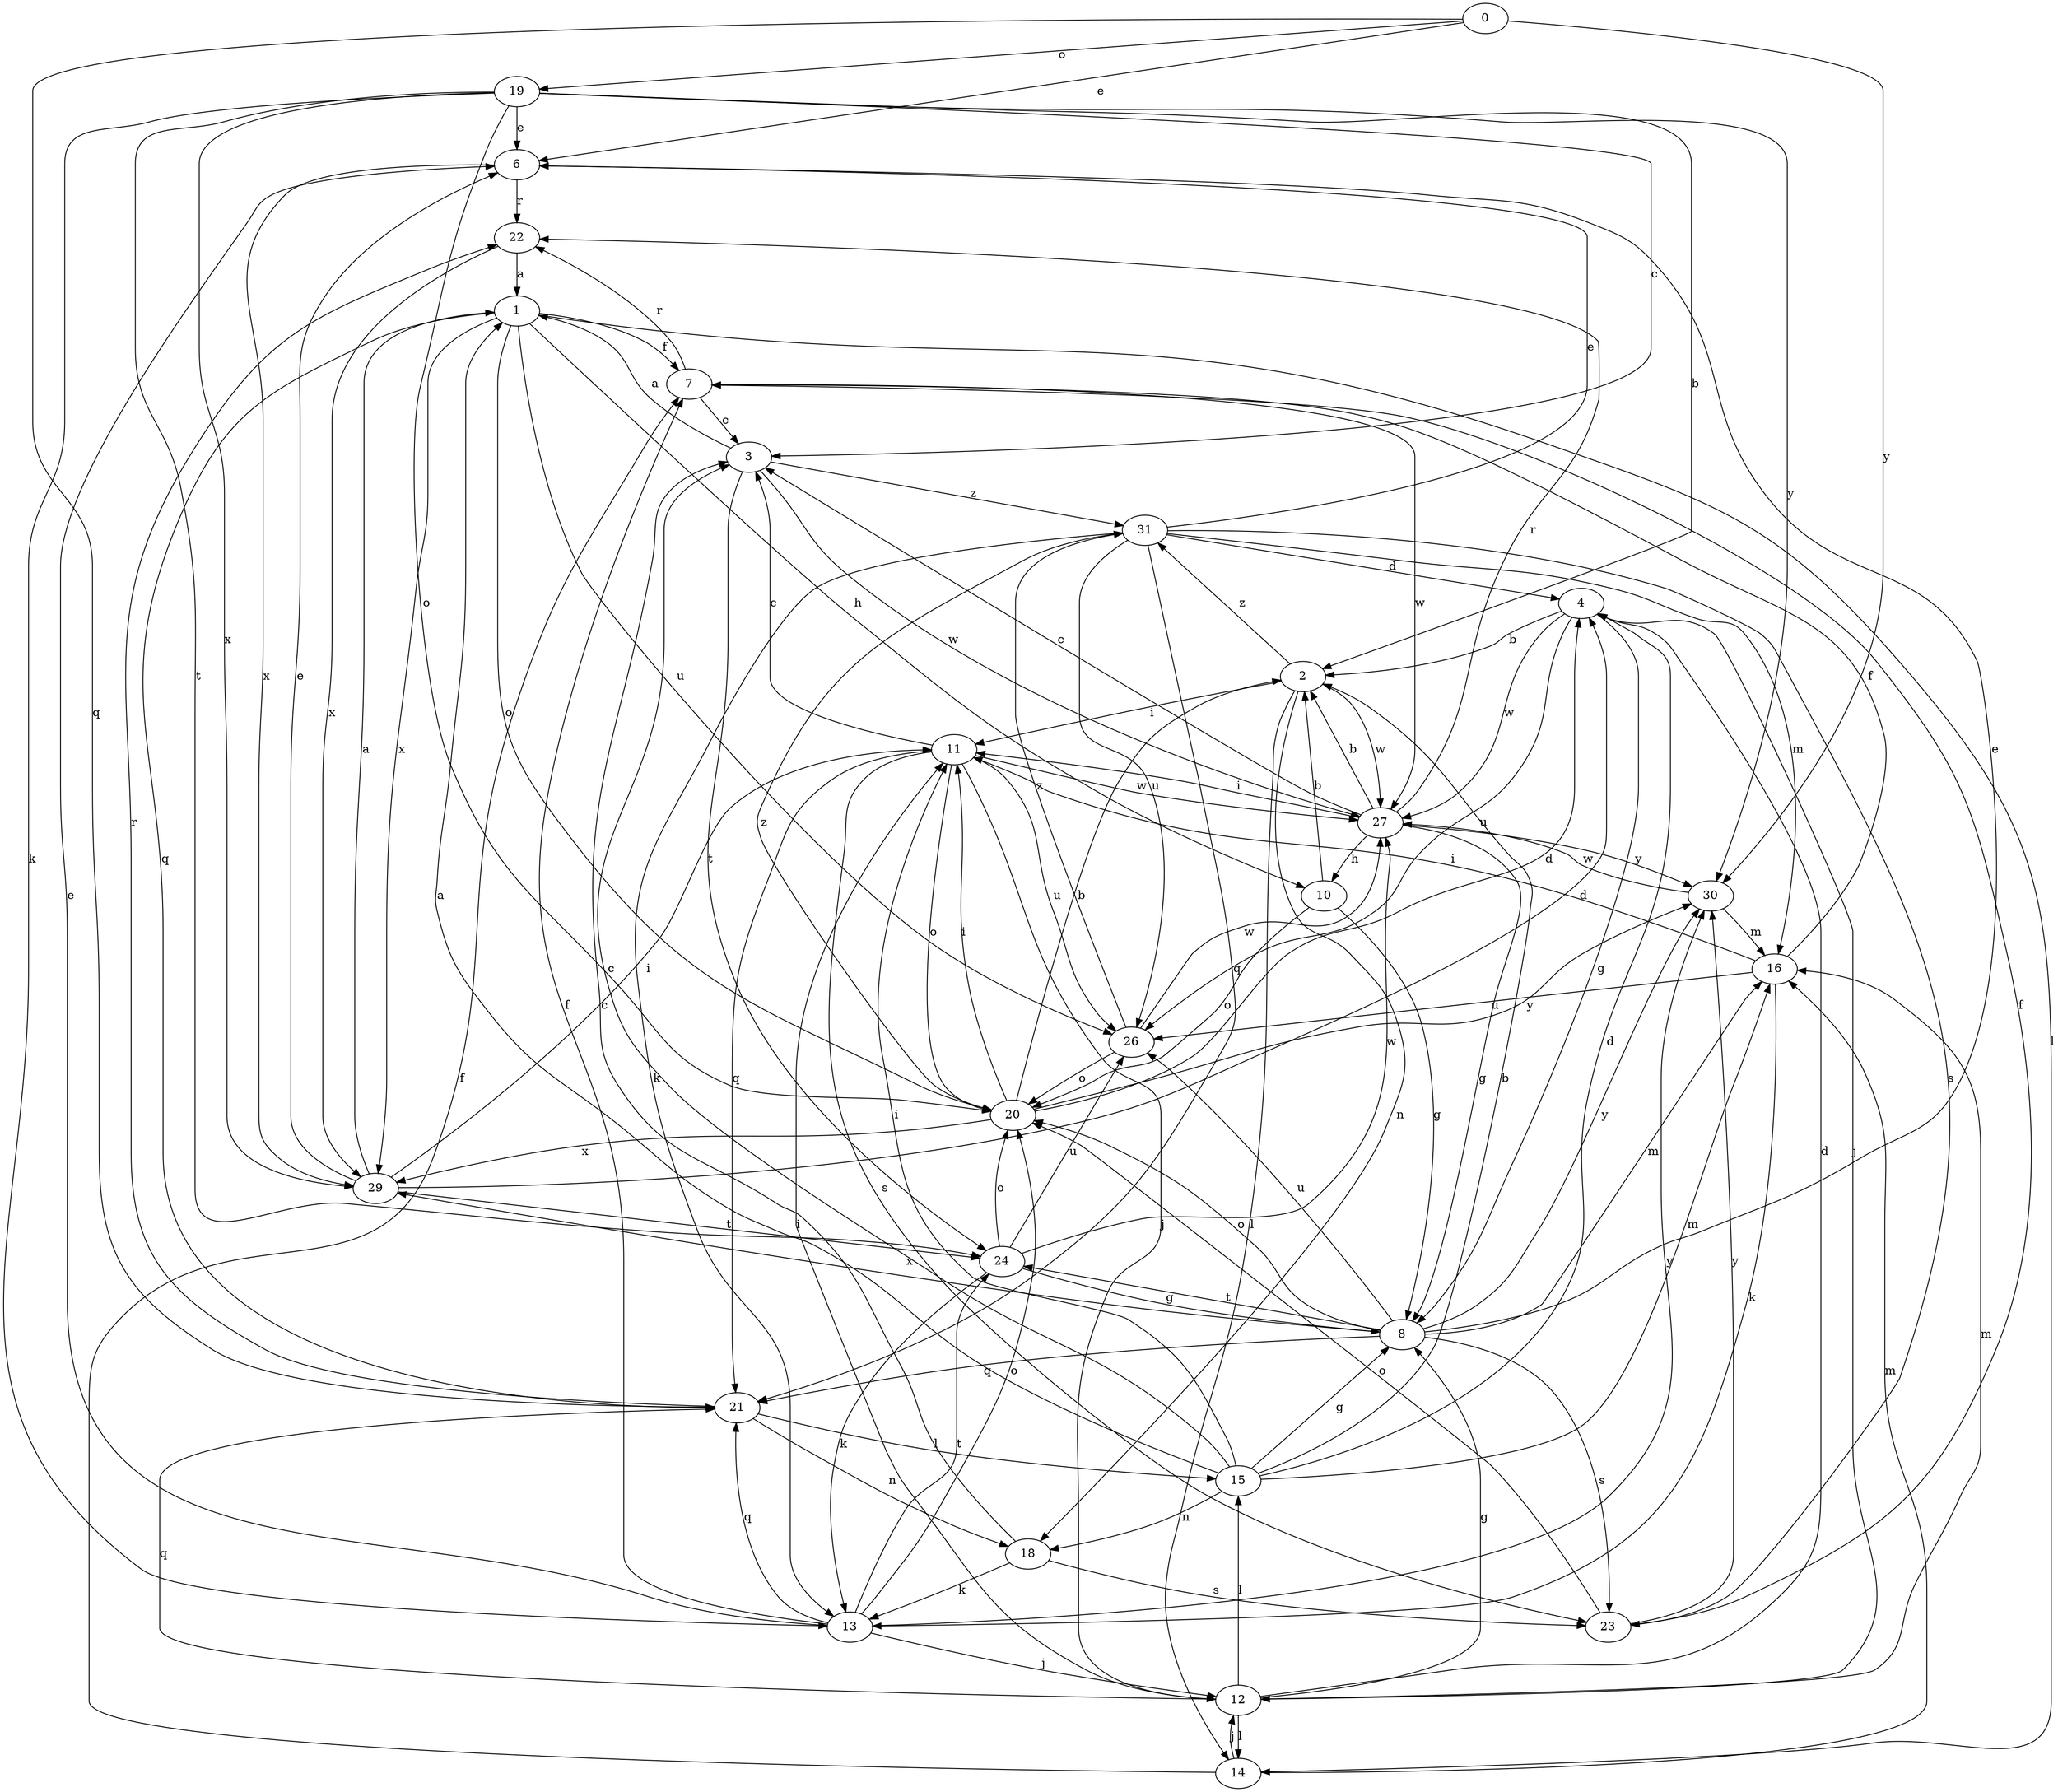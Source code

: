 strict digraph  {
0;
1;
2;
3;
4;
6;
7;
8;
10;
11;
12;
13;
14;
15;
16;
18;
19;
20;
21;
22;
23;
24;
26;
27;
29;
30;
31;
0 -> 6  [label=e];
0 -> 19  [label=o];
0 -> 21  [label=q];
0 -> 30  [label=y];
1 -> 7  [label=f];
1 -> 10  [label=h];
1 -> 14  [label=l];
1 -> 20  [label=o];
1 -> 21  [label=q];
1 -> 26  [label=u];
1 -> 29  [label=x];
2 -> 11  [label=i];
2 -> 14  [label=l];
2 -> 18  [label=n];
2 -> 27  [label=w];
2 -> 31  [label=z];
3 -> 1  [label=a];
3 -> 24  [label=t];
3 -> 27  [label=w];
3 -> 31  [label=z];
4 -> 2  [label=b];
4 -> 8  [label=g];
4 -> 12  [label=j];
4 -> 26  [label=u];
4 -> 27  [label=w];
6 -> 22  [label=r];
6 -> 29  [label=x];
7 -> 3  [label=c];
7 -> 22  [label=r];
7 -> 27  [label=w];
8 -> 6  [label=e];
8 -> 16  [label=m];
8 -> 20  [label=o];
8 -> 21  [label=q];
8 -> 23  [label=s];
8 -> 24  [label=t];
8 -> 26  [label=u];
8 -> 29  [label=x];
8 -> 30  [label=y];
10 -> 2  [label=b];
10 -> 8  [label=g];
10 -> 20  [label=o];
11 -> 3  [label=c];
11 -> 12  [label=j];
11 -> 20  [label=o];
11 -> 21  [label=q];
11 -> 23  [label=s];
11 -> 26  [label=u];
11 -> 27  [label=w];
12 -> 4  [label=d];
12 -> 8  [label=g];
12 -> 11  [label=i];
12 -> 14  [label=l];
12 -> 15  [label=l];
12 -> 16  [label=m];
12 -> 21  [label=q];
13 -> 6  [label=e];
13 -> 7  [label=f];
13 -> 12  [label=j];
13 -> 20  [label=o];
13 -> 21  [label=q];
13 -> 24  [label=t];
13 -> 30  [label=y];
14 -> 7  [label=f];
14 -> 12  [label=j];
14 -> 16  [label=m];
15 -> 1  [label=a];
15 -> 2  [label=b];
15 -> 3  [label=c];
15 -> 4  [label=d];
15 -> 8  [label=g];
15 -> 11  [label=i];
15 -> 16  [label=m];
15 -> 18  [label=n];
16 -> 7  [label=f];
16 -> 11  [label=i];
16 -> 13  [label=k];
16 -> 26  [label=u];
18 -> 3  [label=c];
18 -> 13  [label=k];
18 -> 23  [label=s];
19 -> 2  [label=b];
19 -> 3  [label=c];
19 -> 6  [label=e];
19 -> 13  [label=k];
19 -> 20  [label=o];
19 -> 24  [label=t];
19 -> 29  [label=x];
19 -> 30  [label=y];
20 -> 2  [label=b];
20 -> 4  [label=d];
20 -> 11  [label=i];
20 -> 29  [label=x];
20 -> 30  [label=y];
20 -> 31  [label=z];
21 -> 15  [label=l];
21 -> 18  [label=n];
21 -> 22  [label=r];
22 -> 1  [label=a];
22 -> 29  [label=x];
23 -> 7  [label=f];
23 -> 20  [label=o];
23 -> 30  [label=y];
24 -> 8  [label=g];
24 -> 13  [label=k];
24 -> 20  [label=o];
24 -> 26  [label=u];
24 -> 27  [label=w];
26 -> 20  [label=o];
26 -> 27  [label=w];
26 -> 31  [label=z];
27 -> 2  [label=b];
27 -> 3  [label=c];
27 -> 8  [label=g];
27 -> 10  [label=h];
27 -> 11  [label=i];
27 -> 22  [label=r];
27 -> 30  [label=y];
29 -> 1  [label=a];
29 -> 4  [label=d];
29 -> 6  [label=e];
29 -> 11  [label=i];
29 -> 24  [label=t];
30 -> 16  [label=m];
30 -> 27  [label=w];
31 -> 4  [label=d];
31 -> 6  [label=e];
31 -> 13  [label=k];
31 -> 16  [label=m];
31 -> 21  [label=q];
31 -> 23  [label=s];
31 -> 26  [label=u];
}
